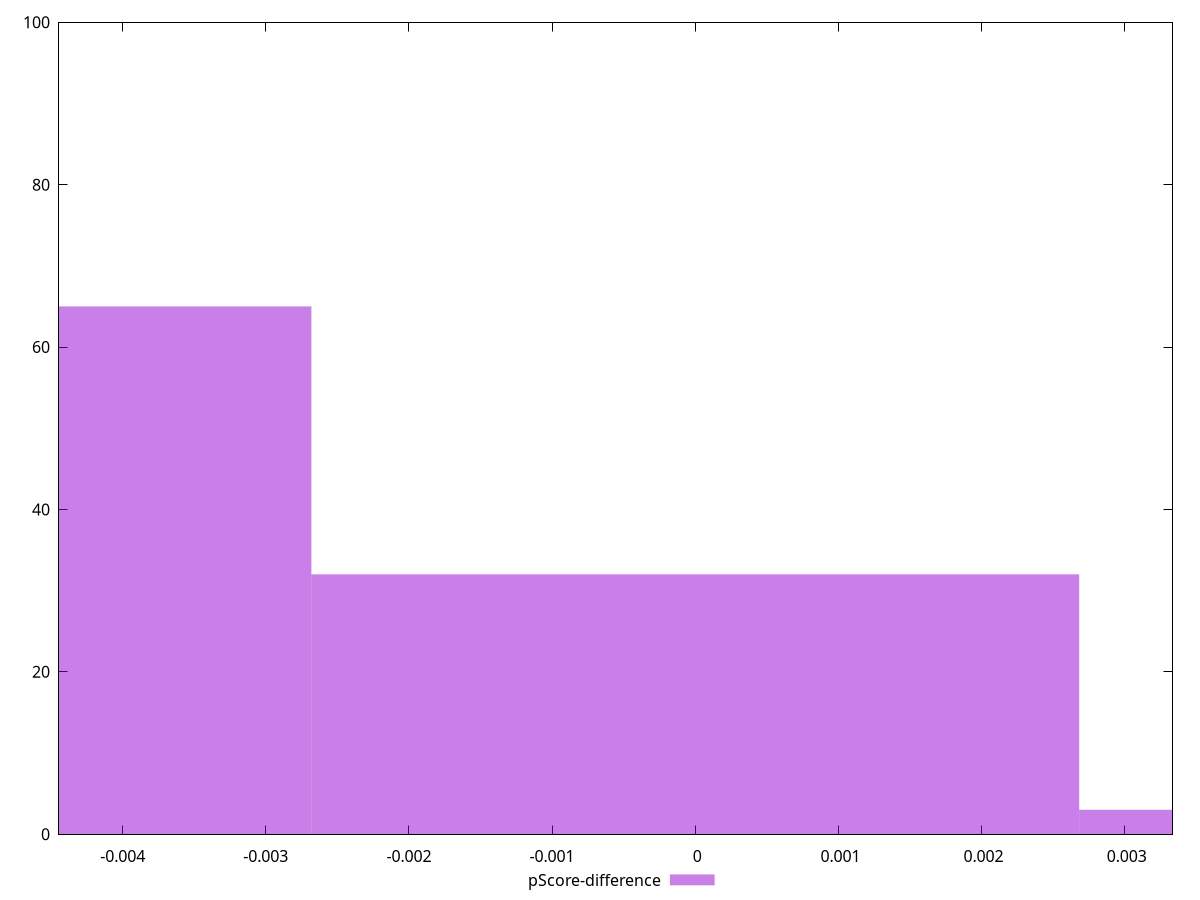 reset

$pScoreDifference <<EOF
0.005363094590101799 3
0 32
-0.005363094590101799 65
EOF

set key outside below
set boxwidth 0.005363094590101799
set xrange [-0.004444444444444473:0.0033333333333334103]
set yrange [0:100]
set trange [0:100]
set style fill transparent solid 0.5 noborder
set terminal svg size 640, 490 enhanced background rgb 'white'
set output "report_00018_2021-02-10T15-25-16.877Z/uses-webp-images/samples/pages+cached+noadtech/pScore-difference/histogram.svg"

plot $pScoreDifference title "pScore-difference" with boxes

reset
